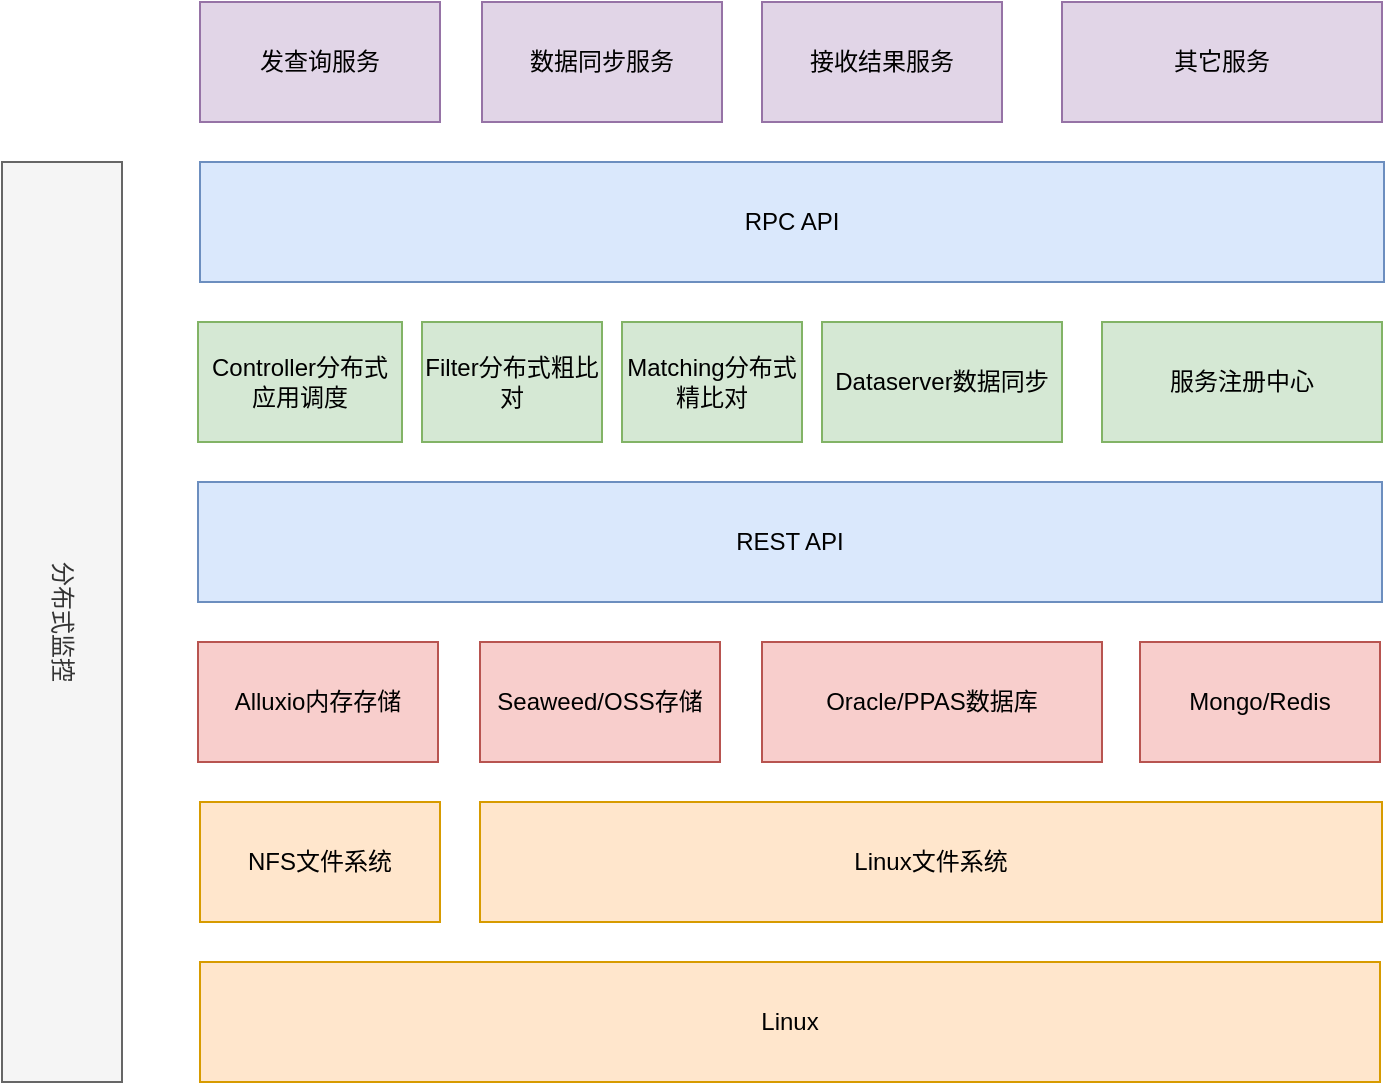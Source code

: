 <mxfile version="10.6.7" type="github"><diagram id="0JF_6vcvVq2uVW6Ly7bd" name="Page-1"><mxGraphModel dx="1394" dy="755" grid="1" gridSize="10" guides="1" tooltips="1" connect="1" arrows="1" fold="1" page="1" pageScale="1" pageWidth="1169" pageHeight="1654" math="0" shadow="0"><root><mxCell id="0"/><mxCell id="1" parent="0"/><mxCell id="u5JKlpqk_BJtgDLQV8ew-1" value="Linux" style="rounded=0;whiteSpace=wrap;html=1;fillColor=#ffe6cc;strokeColor=#d79b00;" vertex="1" parent="1"><mxGeometry x="289" y="750" width="590" height="60" as="geometry"/></mxCell><mxCell id="u5JKlpqk_BJtgDLQV8ew-2" value="Oracle/PPAS数据库" style="rounded=0;whiteSpace=wrap;html=1;fillColor=#f8cecc;strokeColor=#b85450;" vertex="1" parent="1"><mxGeometry x="570" y="590" width="170" height="60" as="geometry"/></mxCell><mxCell id="u5JKlpqk_BJtgDLQV8ew-3" value="NFS文件系统" style="rounded=0;whiteSpace=wrap;html=1;fillColor=#ffe6cc;strokeColor=#d79b00;" vertex="1" parent="1"><mxGeometry x="289" y="670" width="120" height="60" as="geometry"/></mxCell><mxCell id="u5JKlpqk_BJtgDLQV8ew-4" value="Seaweed/OSS存储" style="rounded=0;whiteSpace=wrap;html=1;fillColor=#f8cecc;strokeColor=#b85450;" vertex="1" parent="1"><mxGeometry x="429" y="590" width="120" height="60" as="geometry"/></mxCell><mxCell id="u5JKlpqk_BJtgDLQV8ew-5" value="Alluxio内存存储" style="rounded=0;whiteSpace=wrap;html=1;fillColor=#f8cecc;strokeColor=#b85450;" vertex="1" parent="1"><mxGeometry x="288" y="590" width="120" height="60" as="geometry"/></mxCell><mxCell id="u5JKlpqk_BJtgDLQV8ew-6" value="REST API" style="rounded=0;whiteSpace=wrap;html=1;fillColor=#dae8fc;strokeColor=#6c8ebf;" vertex="1" parent="1"><mxGeometry x="288" y="510" width="592" height="60" as="geometry"/></mxCell><mxCell id="u5JKlpqk_BJtgDLQV8ew-7" value="Controller分布式应用调度" style="rounded=0;whiteSpace=wrap;html=1;fillColor=#d5e8d4;strokeColor=#82b366;" vertex="1" parent="1"><mxGeometry x="288" y="430" width="102" height="60" as="geometry"/></mxCell><mxCell id="u5JKlpqk_BJtgDLQV8ew-8" value="Mongo/Redis" style="rounded=0;whiteSpace=wrap;html=1;fillColor=#f8cecc;strokeColor=#b85450;" vertex="1" parent="1"><mxGeometry x="759" y="590" width="120" height="60" as="geometry"/></mxCell><mxCell id="u5JKlpqk_BJtgDLQV8ew-9" value="Linux文件系统" style="rounded=0;whiteSpace=wrap;html=1;fillColor=#ffe6cc;strokeColor=#d79b00;" vertex="1" parent="1"><mxGeometry x="429" y="670" width="451" height="60" as="geometry"/></mxCell><mxCell id="u5JKlpqk_BJtgDLQV8ew-10" value="Filter分布式粗比对" style="rounded=0;whiteSpace=wrap;html=1;fillColor=#d5e8d4;strokeColor=#82b366;" vertex="1" parent="1"><mxGeometry x="400" y="430" width="90" height="60" as="geometry"/></mxCell><mxCell id="u5JKlpqk_BJtgDLQV8ew-11" value="Matching分布式精比对" style="rounded=0;whiteSpace=wrap;html=1;fillColor=#d5e8d4;strokeColor=#82b366;" vertex="1" parent="1"><mxGeometry x="500" y="430" width="90" height="60" as="geometry"/></mxCell><mxCell id="u5JKlpqk_BJtgDLQV8ew-12" value="Dataserver数据同步" style="rounded=0;whiteSpace=wrap;html=1;fillColor=#d5e8d4;strokeColor=#82b366;" vertex="1" parent="1"><mxGeometry x="600" y="430" width="120" height="60" as="geometry"/></mxCell><mxCell id="u5JKlpqk_BJtgDLQV8ew-13" value="发查询服务" style="rounded=0;whiteSpace=wrap;html=1;fillColor=#e1d5e7;strokeColor=#9673a6;" vertex="1" parent="1"><mxGeometry x="289" y="270" width="120" height="60" as="geometry"/></mxCell><mxCell id="u5JKlpqk_BJtgDLQV8ew-14" value="RPC API" style="rounded=0;whiteSpace=wrap;html=1;fillColor=#dae8fc;strokeColor=#6c8ebf;" vertex="1" parent="1"><mxGeometry x="289" y="350" width="592" height="60" as="geometry"/></mxCell><mxCell id="u5JKlpqk_BJtgDLQV8ew-16" value="分布式监控" style="rounded=0;whiteSpace=wrap;html=1;rotation=90;fillColor=#f5f5f5;strokeColor=#666666;fontColor=#333333;" vertex="1" parent="1"><mxGeometry x="-10" y="550" width="460" height="60" as="geometry"/></mxCell><mxCell id="u5JKlpqk_BJtgDLQV8ew-17" value="服务注册中心" style="rounded=0;whiteSpace=wrap;html=1;fillColor=#d5e8d4;strokeColor=#82b366;" vertex="1" parent="1"><mxGeometry x="740" y="430" width="140" height="60" as="geometry"/></mxCell><mxCell id="u5JKlpqk_BJtgDLQV8ew-18" value="数据同步服务" style="rounded=0;whiteSpace=wrap;html=1;fillColor=#e1d5e7;strokeColor=#9673a6;" vertex="1" parent="1"><mxGeometry x="430" y="270" width="120" height="60" as="geometry"/></mxCell><mxCell id="u5JKlpqk_BJtgDLQV8ew-19" value="接收结果服务" style="rounded=0;whiteSpace=wrap;html=1;fillColor=#e1d5e7;strokeColor=#9673a6;" vertex="1" parent="1"><mxGeometry x="570" y="270" width="120" height="60" as="geometry"/></mxCell><mxCell id="u5JKlpqk_BJtgDLQV8ew-20" value="其它服务" style="rounded=0;whiteSpace=wrap;html=1;fillColor=#e1d5e7;strokeColor=#9673a6;" vertex="1" parent="1"><mxGeometry x="720" y="270" width="160" height="60" as="geometry"/></mxCell></root></mxGraphModel></diagram></mxfile>